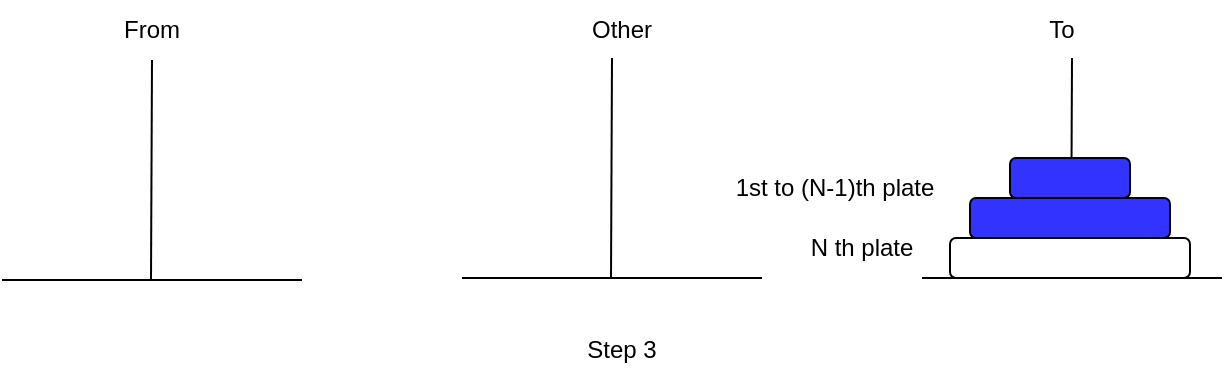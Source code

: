 <mxfile>
    <diagram id="dIHc9NuBZYFJsO0LJrJv" name="Page-1">
        <mxGraphModel dx="619" dy="924" grid="1" gridSize="10" guides="1" tooltips="1" connect="1" arrows="1" fold="1" page="1" pageScale="1" pageWidth="850" pageHeight="1100" math="0" shadow="0">
            <root>
                <mxCell id="0"/>
                <mxCell id="1" parent="0"/>
                <mxCell id="8" value="" style="endArrow=none;html=1;" parent="1" edge="1">
                    <mxGeometry width="50" height="50" relative="1" as="geometry">
                        <mxPoint x="434.5" y="399" as="sourcePoint"/>
                        <mxPoint x="435" y="289" as="targetPoint"/>
                    </mxGeometry>
                </mxCell>
                <mxCell id="10" value="" style="endArrow=none;html=1;" parent="1" edge="1">
                    <mxGeometry width="50" height="50" relative="1" as="geometry">
                        <mxPoint x="664.5" y="399" as="sourcePoint"/>
                        <mxPoint x="665" y="289" as="targetPoint"/>
                    </mxGeometry>
                </mxCell>
                <mxCell id="7" value="" style="endArrow=none;html=1;" parent="1" edge="1">
                    <mxGeometry width="50" height="50" relative="1" as="geometry">
                        <mxPoint x="204.5" y="400" as="sourcePoint"/>
                        <mxPoint x="205" y="290" as="targetPoint"/>
                    </mxGeometry>
                </mxCell>
                <mxCell id="2" value="" style="rounded=1;whiteSpace=wrap;html=1;" parent="1" vertex="1">
                    <mxGeometry x="604" y="379" width="120" height="20" as="geometry"/>
                </mxCell>
                <mxCell id="3" value="" style="endArrow=none;html=1;endSize=9;startSize=9;" parent="1" edge="1">
                    <mxGeometry width="50" height="50" relative="1" as="geometry">
                        <mxPoint x="130" y="400" as="sourcePoint"/>
                        <mxPoint x="280" y="400" as="targetPoint"/>
                    </mxGeometry>
                </mxCell>
                <mxCell id="5" value="" style="rounded=1;whiteSpace=wrap;html=1;fillColor=#3333FF;" parent="1" vertex="1">
                    <mxGeometry x="614" y="359" width="100" height="20" as="geometry"/>
                </mxCell>
                <mxCell id="6" value="" style="rounded=1;whiteSpace=wrap;html=1;fillColor=#3333FF;" parent="1" vertex="1">
                    <mxGeometry x="634" y="339" width="60" height="20" as="geometry"/>
                </mxCell>
                <mxCell id="9" value="" style="endArrow=none;html=1;endSize=9;startSize=9;" parent="1" edge="1">
                    <mxGeometry width="50" height="50" relative="1" as="geometry">
                        <mxPoint x="360" y="399" as="sourcePoint"/>
                        <mxPoint x="510" y="399" as="targetPoint"/>
                    </mxGeometry>
                </mxCell>
                <mxCell id="11" value="" style="endArrow=none;html=1;endSize=9;startSize=9;" parent="1" edge="1">
                    <mxGeometry width="50" height="50" relative="1" as="geometry">
                        <mxPoint x="590" y="399" as="sourcePoint"/>
                        <mxPoint x="740" y="399" as="targetPoint"/>
                    </mxGeometry>
                </mxCell>
                <mxCell id="12" value="From" style="text;html=1;strokeColor=none;fillColor=none;align=center;verticalAlign=middle;whiteSpace=wrap;rounded=0;" parent="1" vertex="1">
                    <mxGeometry x="175" y="260" width="60" height="30" as="geometry"/>
                </mxCell>
                <mxCell id="13" value="Other" style="text;html=1;strokeColor=none;fillColor=none;align=center;verticalAlign=middle;whiteSpace=wrap;rounded=0;" parent="1" vertex="1">
                    <mxGeometry x="410" y="260" width="60" height="30" as="geometry"/>
                </mxCell>
                <mxCell id="14" value="To" style="text;html=1;strokeColor=none;fillColor=none;align=center;verticalAlign=middle;whiteSpace=wrap;rounded=0;" parent="1" vertex="1">
                    <mxGeometry x="630" y="260" width="60" height="30" as="geometry"/>
                </mxCell>
                <mxCell id="17" value="N th plate" style="text;html=1;strokeColor=none;fillColor=none;align=center;verticalAlign=middle;whiteSpace=wrap;rounded=0;" parent="1" vertex="1">
                    <mxGeometry x="530" y="369" width="60" height="30" as="geometry"/>
                </mxCell>
                <mxCell id="18" value="1st to (N-1)th plate" style="text;html=1;strokeColor=none;fillColor=none;align=center;verticalAlign=middle;whiteSpace=wrap;rounded=0;" parent="1" vertex="1">
                    <mxGeometry x="489" y="339" width="115" height="30" as="geometry"/>
                </mxCell>
                <mxCell id="19" value="Step 3" style="text;html=1;strokeColor=none;fillColor=none;align=center;verticalAlign=middle;whiteSpace=wrap;rounded=0;" parent="1" vertex="1">
                    <mxGeometry x="410" y="420" width="60" height="30" as="geometry"/>
                </mxCell>
            </root>
        </mxGraphModel>
    </diagram>
</mxfile>